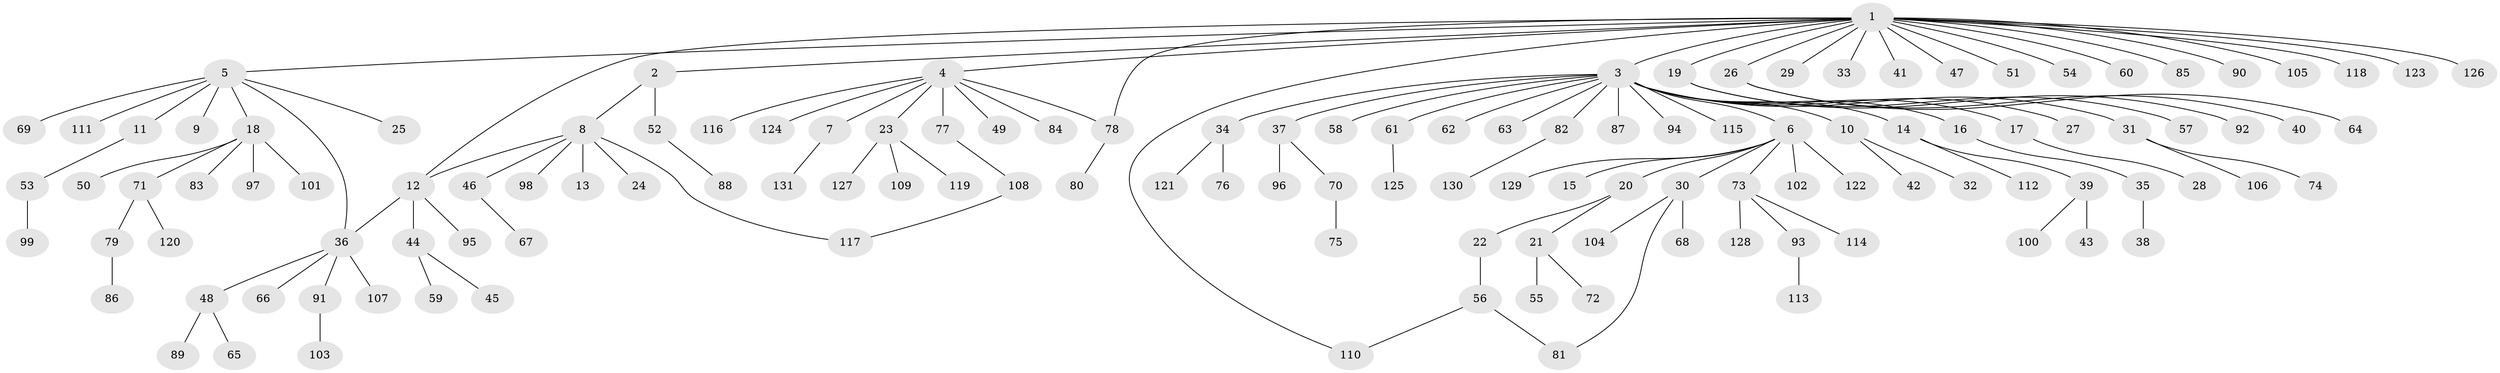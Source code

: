 // Generated by graph-tools (version 1.1) at 2025/01/03/09/25 03:01:42]
// undirected, 131 vertices, 136 edges
graph export_dot {
graph [start="1"]
  node [color=gray90,style=filled];
  1;
  2;
  3;
  4;
  5;
  6;
  7;
  8;
  9;
  10;
  11;
  12;
  13;
  14;
  15;
  16;
  17;
  18;
  19;
  20;
  21;
  22;
  23;
  24;
  25;
  26;
  27;
  28;
  29;
  30;
  31;
  32;
  33;
  34;
  35;
  36;
  37;
  38;
  39;
  40;
  41;
  42;
  43;
  44;
  45;
  46;
  47;
  48;
  49;
  50;
  51;
  52;
  53;
  54;
  55;
  56;
  57;
  58;
  59;
  60;
  61;
  62;
  63;
  64;
  65;
  66;
  67;
  68;
  69;
  70;
  71;
  72;
  73;
  74;
  75;
  76;
  77;
  78;
  79;
  80;
  81;
  82;
  83;
  84;
  85;
  86;
  87;
  88;
  89;
  90;
  91;
  92;
  93;
  94;
  95;
  96;
  97;
  98;
  99;
  100;
  101;
  102;
  103;
  104;
  105;
  106;
  107;
  108;
  109;
  110;
  111;
  112;
  113;
  114;
  115;
  116;
  117;
  118;
  119;
  120;
  121;
  122;
  123;
  124;
  125;
  126;
  127;
  128;
  129;
  130;
  131;
  1 -- 2;
  1 -- 3;
  1 -- 4;
  1 -- 5;
  1 -- 12;
  1 -- 19;
  1 -- 26;
  1 -- 29;
  1 -- 33;
  1 -- 41;
  1 -- 47;
  1 -- 51;
  1 -- 54;
  1 -- 60;
  1 -- 78;
  1 -- 85;
  1 -- 90;
  1 -- 105;
  1 -- 110;
  1 -- 118;
  1 -- 123;
  1 -- 126;
  2 -- 8;
  2 -- 52;
  3 -- 6;
  3 -- 10;
  3 -- 14;
  3 -- 16;
  3 -- 17;
  3 -- 27;
  3 -- 31;
  3 -- 34;
  3 -- 37;
  3 -- 58;
  3 -- 61;
  3 -- 62;
  3 -- 63;
  3 -- 82;
  3 -- 87;
  3 -- 94;
  3 -- 115;
  4 -- 7;
  4 -- 23;
  4 -- 49;
  4 -- 77;
  4 -- 78;
  4 -- 84;
  4 -- 116;
  4 -- 124;
  5 -- 9;
  5 -- 11;
  5 -- 18;
  5 -- 25;
  5 -- 36;
  5 -- 69;
  5 -- 111;
  6 -- 15;
  6 -- 20;
  6 -- 30;
  6 -- 73;
  6 -- 102;
  6 -- 122;
  6 -- 129;
  7 -- 131;
  8 -- 12;
  8 -- 13;
  8 -- 24;
  8 -- 46;
  8 -- 98;
  8 -- 117;
  10 -- 32;
  10 -- 42;
  11 -- 53;
  12 -- 36;
  12 -- 44;
  12 -- 95;
  14 -- 39;
  14 -- 112;
  16 -- 35;
  17 -- 28;
  18 -- 50;
  18 -- 71;
  18 -- 83;
  18 -- 97;
  18 -- 101;
  19 -- 57;
  19 -- 92;
  20 -- 21;
  20 -- 22;
  21 -- 55;
  21 -- 72;
  22 -- 56;
  23 -- 109;
  23 -- 119;
  23 -- 127;
  26 -- 40;
  26 -- 64;
  30 -- 68;
  30 -- 81;
  30 -- 104;
  31 -- 74;
  31 -- 106;
  34 -- 76;
  34 -- 121;
  35 -- 38;
  36 -- 48;
  36 -- 66;
  36 -- 91;
  36 -- 107;
  37 -- 70;
  37 -- 96;
  39 -- 43;
  39 -- 100;
  44 -- 45;
  44 -- 59;
  46 -- 67;
  48 -- 65;
  48 -- 89;
  52 -- 88;
  53 -- 99;
  56 -- 81;
  56 -- 110;
  61 -- 125;
  70 -- 75;
  71 -- 79;
  71 -- 120;
  73 -- 93;
  73 -- 114;
  73 -- 128;
  77 -- 108;
  78 -- 80;
  79 -- 86;
  82 -- 130;
  91 -- 103;
  93 -- 113;
  108 -- 117;
}
